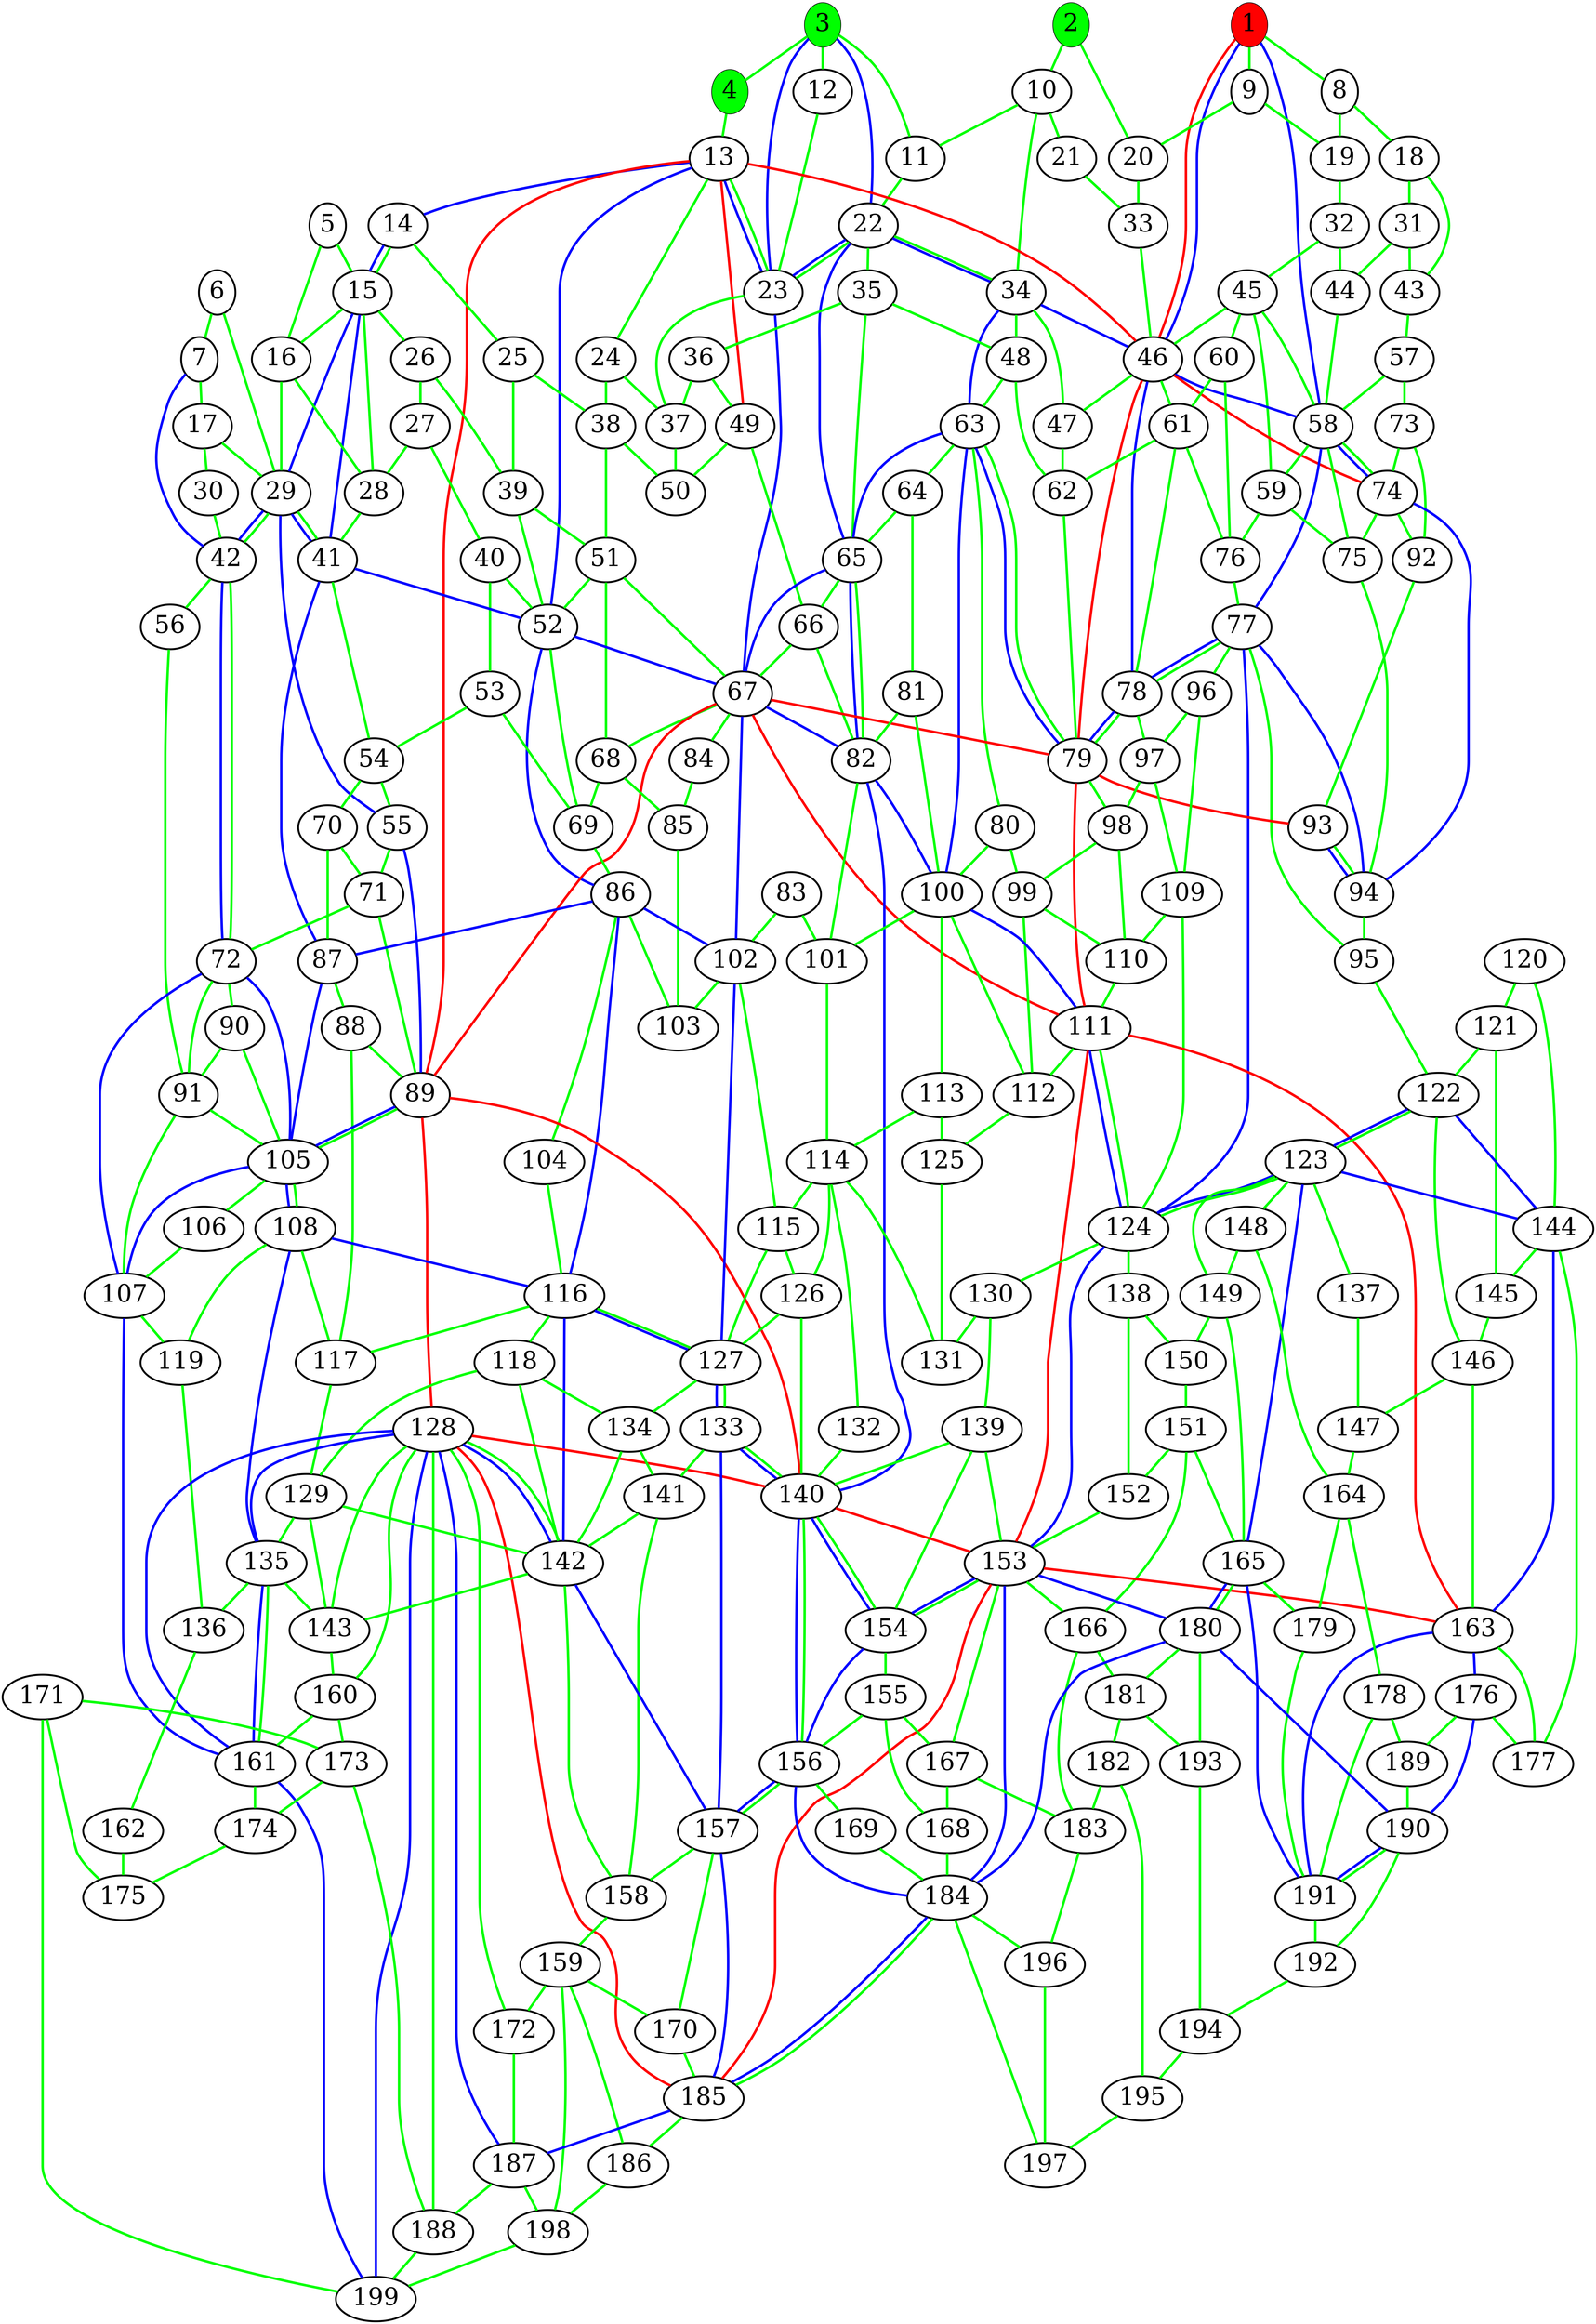 graph london_graph {
1 [fillcolor=red, fontsize=40, pendwidth=3, style=filled];
2 [fillcolor=green, fontsize=40, pendwidth=3, style=filled];
3 [fillcolor=green, fontsize=40, pendwidth=3, style=filled];
4 [fillcolor=green, fontsize=40, pendwidth=3, style=filled];
5 [fontsize=40, penwidth=3];
6 [fontsize=40, penwidth=3];
7 [fontsize=40, penwidth=3];
8 [fontsize=40, penwidth=3];
9 [fontsize=40, penwidth=3];
10 [fontsize=40, penwidth=3];
11 [fontsize=40, penwidth=3];
12 [fontsize=40, penwidth=3];
13 [fontsize=40, penwidth=3];
14 [fontsize=40, penwidth=3];
15 [fontsize=40, penwidth=3];
16 [fontsize=40, penwidth=3];
17 [fontsize=40, penwidth=3];
18 [fontsize=40, penwidth=3];
19 [fontsize=40, penwidth=3];
20 [fontsize=40, penwidth=3];
21 [fontsize=40, penwidth=3];
22 [fontsize=40, penwidth=3];
23 [fontsize=40, penwidth=3];
24 [fontsize=40, penwidth=3];
25 [fontsize=40, penwidth=3];
26 [fontsize=40, penwidth=3];
27 [fontsize=40, penwidth=3];
28 [fontsize=40, penwidth=3];
29 [fontsize=40, penwidth=3];
30 [fontsize=40, penwidth=3];
31 [fontsize=40, penwidth=3];
32 [fontsize=40, penwidth=3];
33 [fontsize=40, penwidth=3];
34 [fontsize=40, penwidth=3];
35 [fontsize=40, penwidth=3];
36 [fontsize=40, penwidth=3];
37 [fontsize=40, penwidth=3];
38 [fontsize=40, penwidth=3];
39 [fontsize=40, penwidth=3];
40 [fontsize=40, penwidth=3];
41 [fontsize=40, penwidth=3];
42 [fontsize=40, penwidth=3];
43 [fontsize=40, penwidth=3];
44 [fontsize=40, penwidth=3];
45 [fontsize=40, penwidth=3];
46 [fontsize=40, penwidth=3];
47 [fontsize=40, penwidth=3];
48 [fontsize=40, penwidth=3];
49 [fontsize=40, penwidth=3];
50 [fontsize=40, penwidth=3];
51 [fontsize=40, penwidth=3];
52 [fontsize=40, penwidth=3];
53 [fontsize=40, penwidth=3];
54 [fontsize=40, penwidth=3];
55 [fontsize=40, penwidth=3];
56 [fontsize=40, penwidth=3];
57 [fontsize=40, penwidth=3];
58 [fontsize=40, penwidth=3];
59 [fontsize=40, penwidth=3];
60 [fontsize=40, penwidth=3];
61 [fontsize=40, penwidth=3];
62 [fontsize=40, penwidth=3];
63 [fontsize=40, penwidth=3];
64 [fontsize=40, penwidth=3];
65 [fontsize=40, penwidth=3];
66 [fontsize=40, penwidth=3];
67 [fontsize=40, penwidth=3];
68 [fontsize=40, penwidth=3];
69 [fontsize=40, penwidth=3];
70 [fontsize=40, penwidth=3];
71 [fontsize=40, penwidth=3];
72 [fontsize=40, penwidth=3];
73 [fontsize=40, penwidth=3];
74 [fontsize=40, penwidth=3];
75 [fontsize=40, penwidth=3];
76 [fontsize=40, penwidth=3];
77 [fontsize=40, penwidth=3];
78 [fontsize=40, penwidth=3];
79 [fontsize=40, penwidth=3];
80 [fontsize=40, penwidth=3];
81 [fontsize=40, penwidth=3];
82 [fontsize=40, penwidth=3];
83 [fontsize=40, penwidth=3];
84 [fontsize=40, penwidth=3];
85 [fontsize=40, penwidth=3];
86 [fontsize=40, penwidth=3];
87 [fontsize=40, penwidth=3];
88 [fontsize=40, penwidth=3];
89 [fontsize=40, penwidth=3];
90 [fontsize=40, penwidth=3];
91 [fontsize=40, penwidth=3];
92 [fontsize=40, penwidth=3];
93 [fontsize=40, penwidth=3];
94 [fontsize=40, penwidth=3];
95 [fontsize=40, penwidth=3];
96 [fontsize=40, penwidth=3];
97 [fontsize=40, penwidth=3];
98 [fontsize=40, penwidth=3];
99 [fontsize=40, penwidth=3];
100 [fontsize=40, penwidth=3];
101 [fontsize=40, penwidth=3];
102 [fontsize=40, penwidth=3];
103 [fontsize=40, penwidth=3];
104 [fontsize=40, penwidth=3];
105 [fontsize=40, penwidth=3];
106 [fontsize=40, penwidth=3];
107 [fontsize=40, penwidth=3];
108 [fontsize=40, penwidth=3];
109 [fontsize=40, penwidth=3];
110 [fontsize=40, penwidth=3];
111 [fontsize=40, penwidth=3];
112 [fontsize=40, penwidth=3];
113 [fontsize=40, penwidth=3];
114 [fontsize=40, penwidth=3];
115 [fontsize=40, penwidth=3];
116 [fontsize=40, penwidth=3];
117 [fontsize=40, penwidth=3];
118 [fontsize=40, penwidth=3];
119 [fontsize=40, penwidth=3];
120 [fontsize=40, penwidth=3];
121 [fontsize=40, penwidth=3];
122 [fontsize=40, penwidth=3];
123 [fontsize=40, penwidth=3];
124 [fontsize=40, penwidth=3];
125 [fontsize=40, penwidth=3];
126 [fontsize=40, penwidth=3];
127 [fontsize=40, penwidth=3];
128 [fontsize=40, penwidth=3];
129 [fontsize=40, penwidth=3];
130 [fontsize=40, penwidth=3];
131 [fontsize=40, penwidth=3];
132 [fontsize=40, penwidth=3];
133 [fontsize=40, penwidth=3];
134 [fontsize=40, penwidth=3];
135 [fontsize=40, penwidth=3];
136 [fontsize=40, penwidth=3];
137 [fontsize=40, penwidth=3];
138 [fontsize=40, penwidth=3];
139 [fontsize=40, penwidth=3];
140 [fontsize=40, penwidth=3];
141 [fontsize=40, penwidth=3];
142 [fontsize=40, penwidth=3];
143 [fontsize=40, penwidth=3];
144 [fontsize=40, penwidth=3];
145 [fontsize=40, penwidth=3];
146 [fontsize=40, penwidth=3];
147 [fontsize=40, penwidth=3];
148 [fontsize=40, penwidth=3];
149 [fontsize=40, penwidth=3];
150 [fontsize=40, penwidth=3];
151 [fontsize=40, penwidth=3];
152 [fontsize=40, penwidth=3];
153 [fontsize=40, penwidth=3];
154 [fontsize=40, penwidth=3];
155 [fontsize=40, penwidth=3];
156 [fontsize=40, penwidth=3];
157 [fontsize=40, penwidth=3];
158 [fontsize=40, penwidth=3];
159 [fontsize=40, penwidth=3];
160 [fontsize=40, penwidth=3];
161 [fontsize=40, penwidth=3];
162 [fontsize=40, penwidth=3];
163 [fontsize=40, penwidth=3];
164 [fontsize=40, penwidth=3];
165 [fontsize=40, penwidth=3];
166 [fontsize=40, penwidth=3];
167 [fontsize=40, penwidth=3];
168 [fontsize=40, penwidth=3];
169 [fontsize=40, penwidth=3];
170 [fontsize=40, penwidth=3];
171 [fontsize=40, penwidth=3];
172 [fontsize=40, penwidth=3];
173 [fontsize=40, penwidth=3];
174 [fontsize=40, penwidth=3];
175 [fontsize=40, penwidth=3];
176 [fontsize=40, penwidth=3];
177 [fontsize=40, penwidth=3];
178 [fontsize=40, penwidth=3];
179 [fontsize=40, penwidth=3];
180 [fontsize=40, penwidth=3];
181 [fontsize=40, penwidth=3];
182 [fontsize=40, penwidth=3];
183 [fontsize=40, penwidth=3];
184 [fontsize=40, penwidth=3];
185 [fontsize=40, penwidth=3];
186 [fontsize=40, penwidth=3];
187 [fontsize=40, penwidth=3];
188 [fontsize=40, penwidth=3];
189 [fontsize=40, penwidth=3];
190 [fontsize=40, penwidth=3];
191 [fontsize=40, penwidth=3];
192 [fontsize=40, penwidth=3];
193 [fontsize=40, penwidth=3];
194 [fontsize=40, penwidth=3];
195 [fontsize=40, penwidth=3];
196 [fontsize=40, penwidth=3];
197 [fontsize=40, penwidth=3];
198 [fontsize=40, penwidth=3];
199 [fontsize=40, penwidth=3];
1 -- 46  [color=red, penwidth=4];
13 -- 46  [color=red, penwidth=4];
13 -- 49  [color=red, penwidth=4];
13 -- 89  [color=red, penwidth=4];
46 -- 74  [color=red, penwidth=4];
46 -- 79  [color=red, penwidth=4];
67 -- 79  [color=red, penwidth=4];
67 -- 89  [color=red, penwidth=4];
67 -- 111  [color=red, penwidth=4];
79 -- 93  [color=red, penwidth=4];
79 -- 111  [color=red, penwidth=4];
89 -- 128  [color=red, penwidth=4];
89 -- 140  [color=red, penwidth=4];
111 -- 153  [color=red, penwidth=4];
111 -- 163  [color=red, penwidth=4];
128 -- 140  [color=red, penwidth=4];
128 -- 185  [color=red, penwidth=4];
140 -- 153  [color=red, penwidth=4];
153 -- 163  [color=red, penwidth=4];
153 -- 185  [color=red, penwidth=4];
1 -- 46  [color=blue, penwidth=4];
1 -- 58  [color=blue, penwidth=4];
3 -- 22  [color=blue, penwidth=4];
3 -- 23  [color=blue, penwidth=4];
7 -- 42  [color=blue, penwidth=4];
13 -- 14  [color=blue, penwidth=4];
13 -- 23  [color=blue, penwidth=4];
13 -- 52  [color=blue, penwidth=4];
14 -- 15  [color=blue, penwidth=4];
15 -- 29  [color=blue, penwidth=4];
15 -- 41  [color=blue, penwidth=4];
22 -- 23  [color=blue, penwidth=4];
22 -- 34  [color=blue, penwidth=4];
22 -- 65  [color=blue, penwidth=4];
23 -- 67  [color=blue, penwidth=4];
29 -- 41  [color=blue, penwidth=4];
29 -- 42  [color=blue, penwidth=4];
29 -- 55  [color=blue, penwidth=4];
34 -- 46  [color=blue, penwidth=4];
34 -- 63  [color=blue, penwidth=4];
41 -- 52  [color=blue, penwidth=4];
41 -- 87  [color=blue, penwidth=4];
42 -- 72  [color=blue, penwidth=4];
46 -- 58  [color=blue, penwidth=4];
46 -- 78  [color=blue, penwidth=4];
52 -- 67  [color=blue, penwidth=4];
52 -- 86  [color=blue, penwidth=4];
55 -- 89  [color=blue, penwidth=4];
58 -- 74  [color=blue, penwidth=4];
58 -- 77  [color=blue, penwidth=4];
63 -- 65  [color=blue, penwidth=4];
63 -- 79  [color=blue, penwidth=4];
63 -- 100  [color=blue, penwidth=4];
65 -- 67  [color=blue, penwidth=4];
65 -- 82  [color=blue, penwidth=4];
67 -- 82  [color=blue, penwidth=4];
67 -- 102  [color=blue, penwidth=4];
72 -- 105  [color=blue, penwidth=4];
72 -- 107  [color=blue, penwidth=4];
74 -- 94  [color=blue, penwidth=4];
77 -- 78  [color=blue, penwidth=4];
77 -- 94  [color=blue, penwidth=4];
77 -- 124  [color=blue, penwidth=4];
78 -- 79  [color=blue, penwidth=4];
82 -- 100  [color=blue, penwidth=4];
82 -- 140  [color=blue, penwidth=4];
86 -- 87  [color=blue, penwidth=4];
86 -- 102  [color=blue, penwidth=4];
86 -- 116  [color=blue, penwidth=4];
87 -- 105  [color=blue, penwidth=4];
89 -- 105  [color=blue, penwidth=4];
93 -- 94  [color=blue, penwidth=4];
100 -- 111  [color=blue, penwidth=4];
102 -- 127  [color=blue, penwidth=4];
105 -- 107  [color=blue, penwidth=4];
105 -- 108  [color=blue, penwidth=4];
107 -- 161  [color=blue, penwidth=4];
108 -- 116  [color=blue, penwidth=4];
108 -- 135  [color=blue, penwidth=4];
111 -- 124  [color=blue, penwidth=4];
116 -- 127  [color=blue, penwidth=4];
116 -- 142  [color=blue, penwidth=4];
122 -- 123  [color=blue, penwidth=4];
122 -- 144  [color=blue, penwidth=4];
123 -- 124  [color=blue, penwidth=4];
123 -- 144  [color=blue, penwidth=4];
123 -- 165  [color=blue, penwidth=4];
124 -- 153  [color=blue, penwidth=4];
127 -- 133  [color=blue, penwidth=4];
128 -- 135  [color=blue, penwidth=4];
128 -- 142  [color=blue, penwidth=4];
128 -- 161  [color=blue, penwidth=4];
128 -- 187  [color=blue, penwidth=4];
128 -- 199  [color=blue, penwidth=4];
133 -- 140  [color=blue, penwidth=4];
133 -- 157  [color=blue, penwidth=4];
135 -- 161  [color=blue, penwidth=4];
140 -- 154  [color=blue, penwidth=4];
140 -- 156  [color=blue, penwidth=4];
142 -- 157  [color=blue, penwidth=4];
144 -- 163  [color=blue, penwidth=4];
153 -- 154  [color=blue, penwidth=4];
153 -- 180  [color=blue, penwidth=4];
153 -- 184  [color=blue, penwidth=4];
154 -- 156  [color=blue, penwidth=4];
156 -- 157  [color=blue, penwidth=4];
156 -- 184  [color=blue, penwidth=4];
157 -- 185  [color=blue, penwidth=4];
161 -- 199  [color=blue, penwidth=4];
163 -- 176  [color=blue, penwidth=4];
163 -- 191  [color=blue, penwidth=4];
165 -- 180  [color=blue, penwidth=4];
165 -- 191  [color=blue, penwidth=4];
176 -- 190  [color=blue, penwidth=4];
180 -- 184  [color=blue, penwidth=4];
180 -- 190  [color=blue, penwidth=4];
184 -- 185  [color=blue, penwidth=4];
185 -- 187  [color=blue, penwidth=4];
190 -- 191  [color=blue, penwidth=4];
1 -- 8  [color=green, penwidth=4];
1 -- 9  [color=green, penwidth=4];
2 -- 10  [color=green, penwidth=4];
2 -- 20  [color=green, penwidth=4];
3 -- 4  [color=green, penwidth=4];
3 -- 11  [color=green, penwidth=4];
3 -- 12  [color=green, penwidth=4];
4 -- 13  [color=green, penwidth=4];
5 -- 15  [color=green, penwidth=4];
5 -- 16  [color=green, penwidth=4];
6 -- 7  [color=green, penwidth=4];
6 -- 29  [color=green, penwidth=4];
7 -- 17  [color=green, penwidth=4];
8 -- 18  [color=green, penwidth=4];
8 -- 19  [color=green, penwidth=4];
9 -- 19  [color=green, penwidth=4];
9 -- 20  [color=green, penwidth=4];
10 -- 11  [color=green, penwidth=4];
10 -- 21  [color=green, penwidth=4];
10 -- 34  [color=green, penwidth=4];
11 -- 22  [color=green, penwidth=4];
12 -- 23  [color=green, penwidth=4];
13 -- 23  [color=green, penwidth=4];
13 -- 24  [color=green, penwidth=4];
14 -- 15  [color=green, penwidth=4];
14 -- 25  [color=green, penwidth=4];
15 -- 16  [color=green, penwidth=4];
15 -- 26  [color=green, penwidth=4];
15 -- 28  [color=green, penwidth=4];
16 -- 28  [color=green, penwidth=4];
16 -- 29  [color=green, penwidth=4];
17 -- 29  [color=green, penwidth=4];
17 -- 30  [color=green, penwidth=4];
18 -- 31  [color=green, penwidth=4];
18 -- 43  [color=green, penwidth=4];
19 -- 32  [color=green, penwidth=4];
20 -- 33  [color=green, penwidth=4];
21 -- 33  [color=green, penwidth=4];
22 -- 23  [color=green, penwidth=4];
22 -- 34  [color=green, penwidth=4];
22 -- 35  [color=green, penwidth=4];
23 -- 37  [color=green, penwidth=4];
24 -- 37  [color=green, penwidth=4];
24 -- 38  [color=green, penwidth=4];
25 -- 38  [color=green, penwidth=4];
25 -- 39  [color=green, penwidth=4];
26 -- 27  [color=green, penwidth=4];
26 -- 39  [color=green, penwidth=4];
27 -- 28  [color=green, penwidth=4];
27 -- 40  [color=green, penwidth=4];
28 -- 41  [color=green, penwidth=4];
29 -- 41  [color=green, penwidth=4];
29 -- 42  [color=green, penwidth=4];
30 -- 42  [color=green, penwidth=4];
31 -- 43  [color=green, penwidth=4];
31 -- 44  [color=green, penwidth=4];
32 -- 44  [color=green, penwidth=4];
32 -- 45  [color=green, penwidth=4];
33 -- 46  [color=green, penwidth=4];
34 -- 47  [color=green, penwidth=4];
34 -- 48  [color=green, penwidth=4];
35 -- 36  [color=green, penwidth=4];
35 -- 48  [color=green, penwidth=4];
35 -- 65  [color=green, penwidth=4];
36 -- 37  [color=green, penwidth=4];
36 -- 49  [color=green, penwidth=4];
37 -- 50  [color=green, penwidth=4];
38 -- 50  [color=green, penwidth=4];
38 -- 51  [color=green, penwidth=4];
39 -- 51  [color=green, penwidth=4];
39 -- 52  [color=green, penwidth=4];
40 -- 52  [color=green, penwidth=4];
40 -- 53  [color=green, penwidth=4];
41 -- 54  [color=green, penwidth=4];
42 -- 56  [color=green, penwidth=4];
42 -- 72  [color=green, penwidth=4];
43 -- 57  [color=green, penwidth=4];
44 -- 58  [color=green, penwidth=4];
45 -- 46  [color=green, penwidth=4];
45 -- 58  [color=green, penwidth=4];
45 -- 59  [color=green, penwidth=4];
45 -- 60  [color=green, penwidth=4];
46 -- 47  [color=green, penwidth=4];
46 -- 61  [color=green, penwidth=4];
47 -- 62  [color=green, penwidth=4];
48 -- 62  [color=green, penwidth=4];
48 -- 63  [color=green, penwidth=4];
49 -- 50  [color=green, penwidth=4];
49 -- 66  [color=green, penwidth=4];
51 -- 52  [color=green, penwidth=4];
51 -- 67  [color=green, penwidth=4];
51 -- 68  [color=green, penwidth=4];
52 -- 69  [color=green, penwidth=4];
53 -- 54  [color=green, penwidth=4];
53 -- 69  [color=green, penwidth=4];
54 -- 55  [color=green, penwidth=4];
54 -- 70  [color=green, penwidth=4];
55 -- 71  [color=green, penwidth=4];
56 -- 91  [color=green, penwidth=4];
57 -- 58  [color=green, penwidth=4];
57 -- 73  [color=green, penwidth=4];
58 -- 59  [color=green, penwidth=4];
58 -- 74  [color=green, penwidth=4];
58 -- 75  [color=green, penwidth=4];
59 -- 75  [color=green, penwidth=4];
59 -- 76  [color=green, penwidth=4];
60 -- 61  [color=green, penwidth=4];
60 -- 76  [color=green, penwidth=4];
61 -- 62  [color=green, penwidth=4];
61 -- 76  [color=green, penwidth=4];
61 -- 78  [color=green, penwidth=4];
62 -- 79  [color=green, penwidth=4];
63 -- 64  [color=green, penwidth=4];
63 -- 79  [color=green, penwidth=4];
63 -- 80  [color=green, penwidth=4];
64 -- 65  [color=green, penwidth=4];
64 -- 81  [color=green, penwidth=4];
65 -- 66  [color=green, penwidth=4];
65 -- 82  [color=green, penwidth=4];
66 -- 67  [color=green, penwidth=4];
66 -- 82  [color=green, penwidth=4];
67 -- 68  [color=green, penwidth=4];
67 -- 84  [color=green, penwidth=4];
68 -- 69  [color=green, penwidth=4];
68 -- 85  [color=green, penwidth=4];
69 -- 86  [color=green, penwidth=4];
70 -- 71  [color=green, penwidth=4];
70 -- 87  [color=green, penwidth=4];
71 -- 72  [color=green, penwidth=4];
71 -- 89  [color=green, penwidth=4];
72 -- 90  [color=green, penwidth=4];
72 -- 91  [color=green, penwidth=4];
73 -- 74  [color=green, penwidth=4];
73 -- 92  [color=green, penwidth=4];
74 -- 75  [color=green, penwidth=4];
74 -- 92  [color=green, penwidth=4];
75 -- 94  [color=green, penwidth=4];
76 -- 77  [color=green, penwidth=4];
77 -- 78  [color=green, penwidth=4];
77 -- 95  [color=green, penwidth=4];
77 -- 96  [color=green, penwidth=4];
78 -- 79  [color=green, penwidth=4];
78 -- 97  [color=green, penwidth=4];
79 -- 98  [color=green, penwidth=4];
80 -- 99  [color=green, penwidth=4];
80 -- 100  [color=green, penwidth=4];
81 -- 82  [color=green, penwidth=4];
81 -- 100  [color=green, penwidth=4];
82 -- 101  [color=green, penwidth=4];
83 -- 101  [color=green, penwidth=4];
83 -- 102  [color=green, penwidth=4];
84 -- 85  [color=green, penwidth=4];
85 -- 103  [color=green, penwidth=4];
86 -- 103  [color=green, penwidth=4];
86 -- 104  [color=green, penwidth=4];
87 -- 88  [color=green, penwidth=4];
88 -- 89  [color=green, penwidth=4];
88 -- 117  [color=green, penwidth=4];
89 -- 105  [color=green, penwidth=4];
90 -- 91  [color=green, penwidth=4];
90 -- 105  [color=green, penwidth=4];
91 -- 105  [color=green, penwidth=4];
91 -- 107  [color=green, penwidth=4];
92 -- 93  [color=green, penwidth=4];
93 -- 94  [color=green, penwidth=4];
94 -- 95  [color=green, penwidth=4];
95 -- 122  [color=green, penwidth=4];
96 -- 97  [color=green, penwidth=4];
96 -- 109  [color=green, penwidth=4];
97 -- 98  [color=green, penwidth=4];
97 -- 109  [color=green, penwidth=4];
98 -- 99  [color=green, penwidth=4];
98 -- 110  [color=green, penwidth=4];
99 -- 110  [color=green, penwidth=4];
99 -- 112  [color=green, penwidth=4];
100 -- 101  [color=green, penwidth=4];
100 -- 112  [color=green, penwidth=4];
100 -- 113  [color=green, penwidth=4];
101 -- 114  [color=green, penwidth=4];
102 -- 103  [color=green, penwidth=4];
102 -- 115  [color=green, penwidth=4];
104 -- 116  [color=green, penwidth=4];
105 -- 106  [color=green, penwidth=4];
105 -- 108  [color=green, penwidth=4];
106 -- 107  [color=green, penwidth=4];
107 -- 119  [color=green, penwidth=4];
108 -- 117  [color=green, penwidth=4];
108 -- 119  [color=green, penwidth=4];
109 -- 110  [color=green, penwidth=4];
109 -- 124  [color=green, penwidth=4];
110 -- 111  [color=green, penwidth=4];
111 -- 112  [color=green, penwidth=4];
111 -- 124  [color=green, penwidth=4];
112 -- 125  [color=green, penwidth=4];
113 -- 114  [color=green, penwidth=4];
113 -- 125  [color=green, penwidth=4];
114 -- 115  [color=green, penwidth=4];
114 -- 126  [color=green, penwidth=4];
114 -- 131  [color=green, penwidth=4];
114 -- 132  [color=green, penwidth=4];
115 -- 126  [color=green, penwidth=4];
115 -- 127  [color=green, penwidth=4];
116 -- 117  [color=green, penwidth=4];
116 -- 118  [color=green, penwidth=4];
116 -- 127  [color=green, penwidth=4];
117 -- 129  [color=green, penwidth=4];
118 -- 129  [color=green, penwidth=4];
118 -- 134  [color=green, penwidth=4];
118 -- 142  [color=green, penwidth=4];
119 -- 136  [color=green, penwidth=4];
120 -- 121  [color=green, penwidth=4];
120 -- 144  [color=green, penwidth=4];
121 -- 122  [color=green, penwidth=4];
121 -- 145  [color=green, penwidth=4];
122 -- 123  [color=green, penwidth=4];
122 -- 146  [color=green, penwidth=4];
123 -- 124  [color=green, penwidth=4];
123 -- 137  [color=green, penwidth=4];
123 -- 148  [color=green, penwidth=4];
123 -- 149  [color=green, penwidth=4];
124 -- 130  [color=green, penwidth=4];
124 -- 138  [color=green, penwidth=4];
125 -- 131  [color=green, penwidth=4];
126 -- 127  [color=green, penwidth=4];
126 -- 140  [color=green, penwidth=4];
127 -- 133  [color=green, penwidth=4];
127 -- 134  [color=green, penwidth=4];
128 -- 142  [color=green, penwidth=4];
128 -- 143  [color=green, penwidth=4];
128 -- 160  [color=green, penwidth=4];
128 -- 172  [color=green, penwidth=4];
128 -- 188  [color=green, penwidth=4];
129 -- 135  [color=green, penwidth=4];
129 -- 142  [color=green, penwidth=4];
129 -- 143  [color=green, penwidth=4];
130 -- 131  [color=green, penwidth=4];
130 -- 139  [color=green, penwidth=4];
132 -- 140  [color=green, penwidth=4];
133 -- 140  [color=green, penwidth=4];
133 -- 141  [color=green, penwidth=4];
134 -- 141  [color=green, penwidth=4];
134 -- 142  [color=green, penwidth=4];
135 -- 136  [color=green, penwidth=4];
135 -- 143  [color=green, penwidth=4];
135 -- 161  [color=green, penwidth=4];
136 -- 162  [color=green, penwidth=4];
137 -- 147  [color=green, penwidth=4];
138 -- 150  [color=green, penwidth=4];
138 -- 152  [color=green, penwidth=4];
139 -- 140  [color=green, penwidth=4];
139 -- 153  [color=green, penwidth=4];
139 -- 154  [color=green, penwidth=4];
140 -- 154  [color=green, penwidth=4];
140 -- 156  [color=green, penwidth=4];
141 -- 142  [color=green, penwidth=4];
141 -- 158  [color=green, penwidth=4];
142 -- 143  [color=green, penwidth=4];
142 -- 158  [color=green, penwidth=4];
143 -- 160  [color=green, penwidth=4];
144 -- 145  [color=green, penwidth=4];
144 -- 177  [color=green, penwidth=4];
145 -- 146  [color=green, penwidth=4];
146 -- 147  [color=green, penwidth=4];
146 -- 163  [color=green, penwidth=4];
147 -- 164  [color=green, penwidth=4];
148 -- 149  [color=green, penwidth=4];
148 -- 164  [color=green, penwidth=4];
149 -- 150  [color=green, penwidth=4];
149 -- 165  [color=green, penwidth=4];
150 -- 151  [color=green, penwidth=4];
151 -- 152  [color=green, penwidth=4];
151 -- 165  [color=green, penwidth=4];
151 -- 166  [color=green, penwidth=4];
152 -- 153  [color=green, penwidth=4];
153 -- 154  [color=green, penwidth=4];
153 -- 166  [color=green, penwidth=4];
153 -- 167  [color=green, penwidth=4];
154 -- 155  [color=green, penwidth=4];
155 -- 156  [color=green, penwidth=4];
155 -- 167  [color=green, penwidth=4];
155 -- 168  [color=green, penwidth=4];
156 -- 157  [color=green, penwidth=4];
156 -- 169  [color=green, penwidth=4];
157 -- 158  [color=green, penwidth=4];
157 -- 170  [color=green, penwidth=4];
158 -- 159  [color=green, penwidth=4];
159 -- 170  [color=green, penwidth=4];
159 -- 172  [color=green, penwidth=4];
159 -- 186  [color=green, penwidth=4];
159 -- 198  [color=green, penwidth=4];
160 -- 161  [color=green, penwidth=4];
160 -- 173  [color=green, penwidth=4];
161 -- 174  [color=green, penwidth=4];
162 -- 175  [color=green, penwidth=4];
163 -- 177  [color=green, penwidth=4];
164 -- 178  [color=green, penwidth=4];
164 -- 179  [color=green, penwidth=4];
165 -- 179  [color=green, penwidth=4];
165 -- 180  [color=green, penwidth=4];
166 -- 181  [color=green, penwidth=4];
166 -- 183  [color=green, penwidth=4];
167 -- 168  [color=green, penwidth=4];
167 -- 183  [color=green, penwidth=4];
168 -- 184  [color=green, penwidth=4];
169 -- 184  [color=green, penwidth=4];
170 -- 185  [color=green, penwidth=4];
171 -- 173  [color=green, penwidth=4];
171 -- 175  [color=green, penwidth=4];
171 -- 199  [color=green, penwidth=4];
172 -- 187  [color=green, penwidth=4];
173 -- 174  [color=green, penwidth=4];
173 -- 188  [color=green, penwidth=4];
174 -- 175  [color=green, penwidth=4];
176 -- 177  [color=green, penwidth=4];
176 -- 189  [color=green, penwidth=4];
178 -- 189  [color=green, penwidth=4];
178 -- 191  [color=green, penwidth=4];
179 -- 191  [color=green, penwidth=4];
180 -- 181  [color=green, penwidth=4];
180 -- 193  [color=green, penwidth=4];
181 -- 182  [color=green, penwidth=4];
181 -- 193  [color=green, penwidth=4];
182 -- 183  [color=green, penwidth=4];
182 -- 195  [color=green, penwidth=4];
183 -- 196  [color=green, penwidth=4];
184 -- 185  [color=green, penwidth=4];
184 -- 196  [color=green, penwidth=4];
184 -- 197  [color=green, penwidth=4];
185 -- 186  [color=green, penwidth=4];
186 -- 198  [color=green, penwidth=4];
187 -- 188  [color=green, penwidth=4];
187 -- 198  [color=green, penwidth=4];
188 -- 199  [color=green, penwidth=4];
189 -- 190  [color=green, penwidth=4];
190 -- 191  [color=green, penwidth=4];
190 -- 192  [color=green, penwidth=4];
191 -- 192  [color=green, penwidth=4];
192 -- 194  [color=green, penwidth=4];
193 -- 194  [color=green, penwidth=4];
194 -- 195  [color=green, penwidth=4];
195 -- 197  [color=green, penwidth=4];
196 -- 197  [color=green, penwidth=4];
198 -- 199  [color=green, penwidth=4];
}
